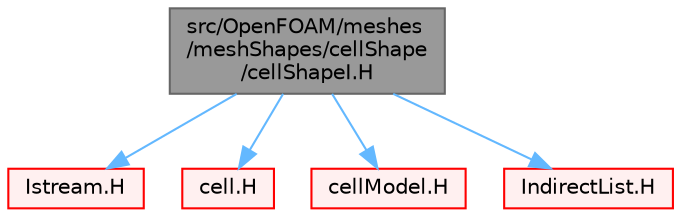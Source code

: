 digraph "src/OpenFOAM/meshes/meshShapes/cellShape/cellShapeI.H"
{
 // LATEX_PDF_SIZE
  bgcolor="transparent";
  edge [fontname=Helvetica,fontsize=10,labelfontname=Helvetica,labelfontsize=10];
  node [fontname=Helvetica,fontsize=10,shape=box,height=0.2,width=0.4];
  Node1 [id="Node000001",label="src/OpenFOAM/meshes\l/meshShapes/cellShape\l/cellShapeI.H",height=0.2,width=0.4,color="gray40", fillcolor="grey60", style="filled", fontcolor="black",tooltip=" "];
  Node1 -> Node2 [id="edge1_Node000001_Node000002",color="steelblue1",style="solid",tooltip=" "];
  Node2 [id="Node000002",label="Istream.H",height=0.2,width=0.4,color="red", fillcolor="#FFF0F0", style="filled",URL="$Istream_8H.html",tooltip=" "];
  Node1 -> Node94 [id="edge2_Node000001_Node000094",color="steelblue1",style="solid",tooltip=" "];
  Node94 [id="Node000094",label="cell.H",height=0.2,width=0.4,color="red", fillcolor="#FFF0F0", style="filled",URL="$cell_8H.html",tooltip=" "];
  Node1 -> Node216 [id="edge3_Node000001_Node000216",color="steelblue1",style="solid",tooltip=" "];
  Node216 [id="Node000216",label="cellModel.H",height=0.2,width=0.4,color="red", fillcolor="#FFF0F0", style="filled",URL="$cellModel_8H.html",tooltip=" "];
  Node1 -> Node151 [id="edge4_Node000001_Node000151",color="steelblue1",style="solid",tooltip=" "];
  Node151 [id="Node000151",label="IndirectList.H",height=0.2,width=0.4,color="red", fillcolor="#FFF0F0", style="filled",URL="$IndirectList_8H.html",tooltip=" "];
}

